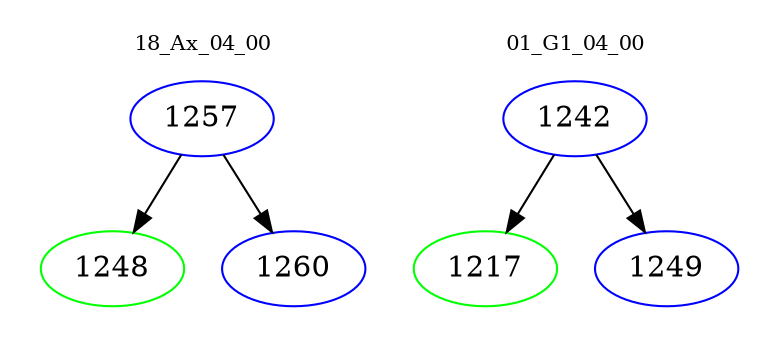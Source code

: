 digraph{
subgraph cluster_0 {
color = white
label = "18_Ax_04_00";
fontsize=10;
T0_1257 [label="1257", color="blue"]
T0_1257 -> T0_1248 [color="black"]
T0_1248 [label="1248", color="green"]
T0_1257 -> T0_1260 [color="black"]
T0_1260 [label="1260", color="blue"]
}
subgraph cluster_1 {
color = white
label = "01_G1_04_00";
fontsize=10;
T1_1242 [label="1242", color="blue"]
T1_1242 -> T1_1217 [color="black"]
T1_1217 [label="1217", color="green"]
T1_1242 -> T1_1249 [color="black"]
T1_1249 [label="1249", color="blue"]
}
}
